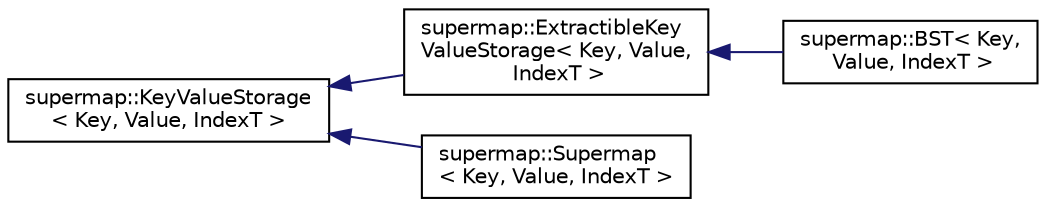 digraph "Graphical Class Hierarchy"
{
 // LATEX_PDF_SIZE
  edge [fontname="Helvetica",fontsize="10",labelfontname="Helvetica",labelfontsize="10"];
  node [fontname="Helvetica",fontsize="10",shape=record];
  rankdir="LR";
  Node0 [label="supermap::KeyValueStorage\l\< Key, Value, IndexT \>",height=0.2,width=0.4,color="black", fillcolor="white", style="filled",URL="$classsupermap_1_1KeyValueStorage.html",tooltip="An abstract key-value storage."];
  Node0 -> Node1 [dir="back",color="midnightblue",fontsize="10",style="solid",fontname="Helvetica"];
  Node1 [label="supermap::ExtractibleKey\lValueStorage\< Key, Value,\l IndexT \>",height=0.2,width=0.4,color="black", fillcolor="white", style="filled",URL="$classsupermap_1_1ExtractibleKeyValueStorage.html",tooltip="KeyValueStorage that can be extracted to the vector."];
  Node1 -> Node2 [dir="back",color="midnightblue",fontsize="10",style="solid",fontname="Helvetica"];
  Node2 [label="supermap::BST\< Key,\l Value, IndexT \>",height=0.2,width=0.4,color="black", fillcolor="white", style="filled",URL="$classsupermap_1_1BST.html",tooltip="Implementation of Binary Search Tree with std::map."];
  Node0 -> Node3 [dir="back",color="midnightblue",fontsize="10",style="solid",fontname="Helvetica"];
  Node3 [label="supermap::Supermap\l\< Key, Value, IndexT \>",height=0.2,width=0.4,color="black", fillcolor="white", style="filled",URL="$classsupermap_1_1Supermap.html",tooltip="Key-value storage. Stores all values on disk. The index is partially stored in RAM...."];
}
